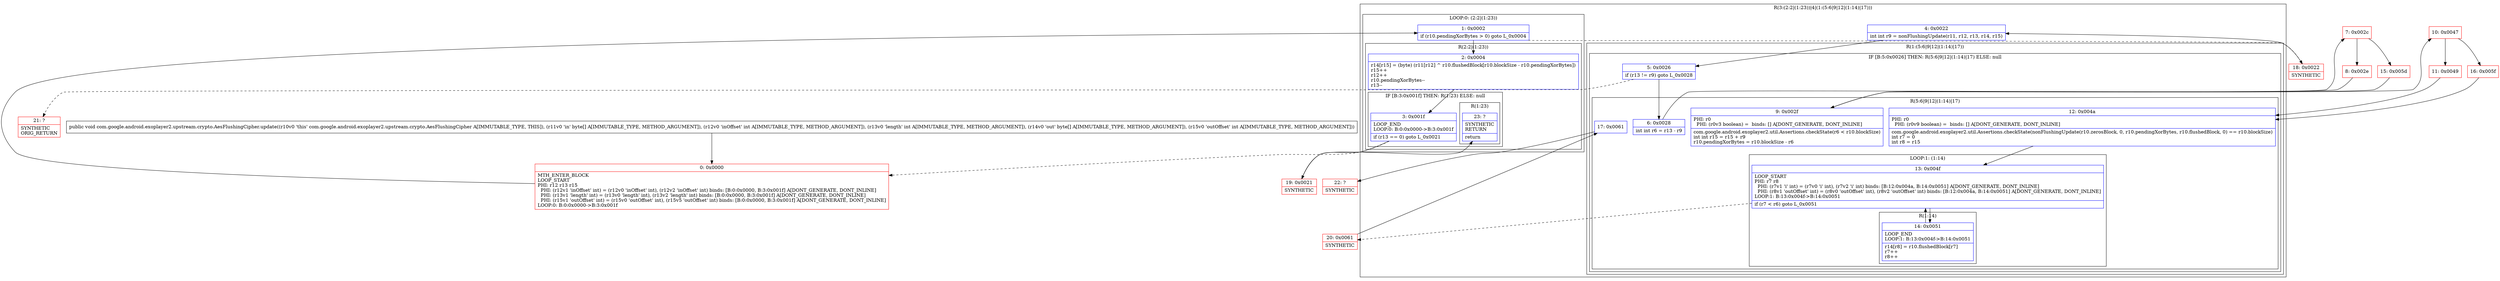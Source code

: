 digraph "CFG forcom.google.android.exoplayer2.upstream.crypto.AesFlushingCipher.update([BII[BI)V" {
subgraph cluster_Region_677245513 {
label = "R(3:(2:2|(1:23))|4|(1:(5:6|9|12|(1:14)|17)))";
node [shape=record,color=blue];
subgraph cluster_LoopRegion_1459948047 {
label = "LOOP:0: (2:2|(1:23))";
node [shape=record,color=blue];
Node_1 [shape=record,label="{1\:\ 0x0002|if (r10.pendingXorBytes \> 0) goto L_0x0004\l}"];
subgraph cluster_Region_889232354 {
label = "R(2:2|(1:23))";
node [shape=record,color=blue];
Node_2 [shape=record,label="{2\:\ 0x0004|r14[r15] = (byte) (r11[r12] ^ r10.flushedBlock[r10.blockSize \- r10.pendingXorBytes])\lr15++\lr12++\lr10.pendingXorBytes\-\-\lr13\-\-\l}"];
subgraph cluster_IfRegion_1876357043 {
label = "IF [B:3:0x001f] THEN: R(1:23) ELSE: null";
node [shape=record,color=blue];
Node_3 [shape=record,label="{3\:\ 0x001f|LOOP_END\lLOOP:0: B:0:0x0000\-\>B:3:0x001f\l|if (r13 == 0) goto L_0x0021\l}"];
subgraph cluster_Region_1358043929 {
label = "R(1:23)";
node [shape=record,color=blue];
Node_23 [shape=record,label="{23\:\ ?|SYNTHETIC\lRETURN\l|return\l}"];
}
}
}
}
Node_4 [shape=record,label="{4\:\ 0x0022|int int r9 = nonFlushingUpdate(r11, r12, r13, r14, r15)\l}"];
subgraph cluster_Region_794310266 {
label = "R(1:(5:6|9|12|(1:14)|17))";
node [shape=record,color=blue];
subgraph cluster_IfRegion_920660624 {
label = "IF [B:5:0x0026] THEN: R(5:6|9|12|(1:14)|17) ELSE: null";
node [shape=record,color=blue];
Node_5 [shape=record,label="{5\:\ 0x0026|if (r13 != r9) goto L_0x0028\l}"];
subgraph cluster_Region_345521874 {
label = "R(5:6|9|12|(1:14)|17)";
node [shape=record,color=blue];
Node_6 [shape=record,label="{6\:\ 0x0028|int int r6 = r13 \- r9\l}"];
Node_9 [shape=record,label="{9\:\ 0x002f|PHI: r0 \l  PHI: (r0v3 boolean) =  binds: [] A[DONT_GENERATE, DONT_INLINE]\l|com.google.android.exoplayer2.util.Assertions.checkState(r6 \< r10.blockSize)\lint int r15 = r15 + r9\lr10.pendingXorBytes = r10.blockSize \- r6\l}"];
Node_12 [shape=record,label="{12\:\ 0x004a|PHI: r0 \l  PHI: (r0v9 boolean) =  binds: [] A[DONT_GENERATE, DONT_INLINE]\l|com.google.android.exoplayer2.util.Assertions.checkState(nonFlushingUpdate(r10.zerosBlock, 0, r10.pendingXorBytes, r10.flushedBlock, 0) == r10.blockSize)\lint r7 = 0\lint r8 = r15\l}"];
subgraph cluster_LoopRegion_665116804 {
label = "LOOP:1: (1:14)";
node [shape=record,color=blue];
Node_13 [shape=record,label="{13\:\ 0x004f|LOOP_START\lPHI: r7 r8 \l  PHI: (r7v1 'i' int) = (r7v0 'i' int), (r7v2 'i' int) binds: [B:12:0x004a, B:14:0x0051] A[DONT_GENERATE, DONT_INLINE]\l  PHI: (r8v1 'outOffset' int) = (r8v0 'outOffset' int), (r8v2 'outOffset' int) binds: [B:12:0x004a, B:14:0x0051] A[DONT_GENERATE, DONT_INLINE]\lLOOP:1: B:13:0x004f\-\>B:14:0x0051\l|if (r7 \< r6) goto L_0x0051\l}"];
subgraph cluster_Region_1621918083 {
label = "R(1:14)";
node [shape=record,color=blue];
Node_14 [shape=record,label="{14\:\ 0x0051|LOOP_END\lLOOP:1: B:13:0x004f\-\>B:14:0x0051\l|r14[r8] = r10.flushedBlock[r7]\lr7++\lr8++\l}"];
}
}
Node_17 [shape=record,label="{17\:\ 0x0061}"];
}
}
}
}
Node_0 [shape=record,color=red,label="{0\:\ 0x0000|MTH_ENTER_BLOCK\lLOOP_START\lPHI: r12 r13 r15 \l  PHI: (r12v1 'inOffset' int) = (r12v0 'inOffset' int), (r12v2 'inOffset' int) binds: [B:0:0x0000, B:3:0x001f] A[DONT_GENERATE, DONT_INLINE]\l  PHI: (r13v1 'length' int) = (r13v0 'length' int), (r13v2 'length' int) binds: [B:0:0x0000, B:3:0x001f] A[DONT_GENERATE, DONT_INLINE]\l  PHI: (r15v1 'outOffset' int) = (r15v0 'outOffset' int), (r15v5 'outOffset' int) binds: [B:0:0x0000, B:3:0x001f] A[DONT_GENERATE, DONT_INLINE]\lLOOP:0: B:0:0x0000\-\>B:3:0x001f\l}"];
Node_7 [shape=record,color=red,label="{7\:\ 0x002c}"];
Node_8 [shape=record,color=red,label="{8\:\ 0x002e}"];
Node_10 [shape=record,color=red,label="{10\:\ 0x0047}"];
Node_11 [shape=record,color=red,label="{11\:\ 0x0049}"];
Node_15 [shape=record,color=red,label="{15\:\ 0x005d}"];
Node_16 [shape=record,color=red,label="{16\:\ 0x005f}"];
Node_18 [shape=record,color=red,label="{18\:\ 0x0022|SYNTHETIC\l}"];
Node_19 [shape=record,color=red,label="{19\:\ 0x0021|SYNTHETIC\l}"];
Node_20 [shape=record,color=red,label="{20\:\ 0x0061|SYNTHETIC\l}"];
Node_21 [shape=record,color=red,label="{21\:\ ?|SYNTHETIC\lORIG_RETURN\l}"];
Node_22 [shape=record,color=red,label="{22\:\ ?|SYNTHETIC\l}"];
MethodNode[shape=record,label="{public void com.google.android.exoplayer2.upstream.crypto.AesFlushingCipher.update((r10v0 'this' com.google.android.exoplayer2.upstream.crypto.AesFlushingCipher A[IMMUTABLE_TYPE, THIS]), (r11v0 'in' byte[] A[IMMUTABLE_TYPE, METHOD_ARGUMENT]), (r12v0 'inOffset' int A[IMMUTABLE_TYPE, METHOD_ARGUMENT]), (r13v0 'length' int A[IMMUTABLE_TYPE, METHOD_ARGUMENT]), (r14v0 'out' byte[] A[IMMUTABLE_TYPE, METHOD_ARGUMENT]), (r15v0 'outOffset' int A[IMMUTABLE_TYPE, METHOD_ARGUMENT])) }"];
MethodNode -> Node_0;
Node_1 -> Node_2;
Node_1 -> Node_18[style=dashed];
Node_2 -> Node_3;
Node_3 -> Node_0[style=dashed];
Node_3 -> Node_19;
Node_4 -> Node_5;
Node_5 -> Node_6;
Node_5 -> Node_21[style=dashed];
Node_6 -> Node_7;
Node_9 -> Node_10;
Node_12 -> Node_13;
Node_13 -> Node_14;
Node_13 -> Node_20[style=dashed];
Node_14 -> Node_13;
Node_17 -> Node_22;
Node_0 -> Node_1;
Node_7 -> Node_8;
Node_7 -> Node_15;
Node_8 -> Node_9;
Node_10 -> Node_11;
Node_10 -> Node_16;
Node_11 -> Node_12;
Node_15 -> Node_9;
Node_16 -> Node_12;
Node_18 -> Node_4;
Node_19 -> Node_23;
Node_20 -> Node_17;
}

